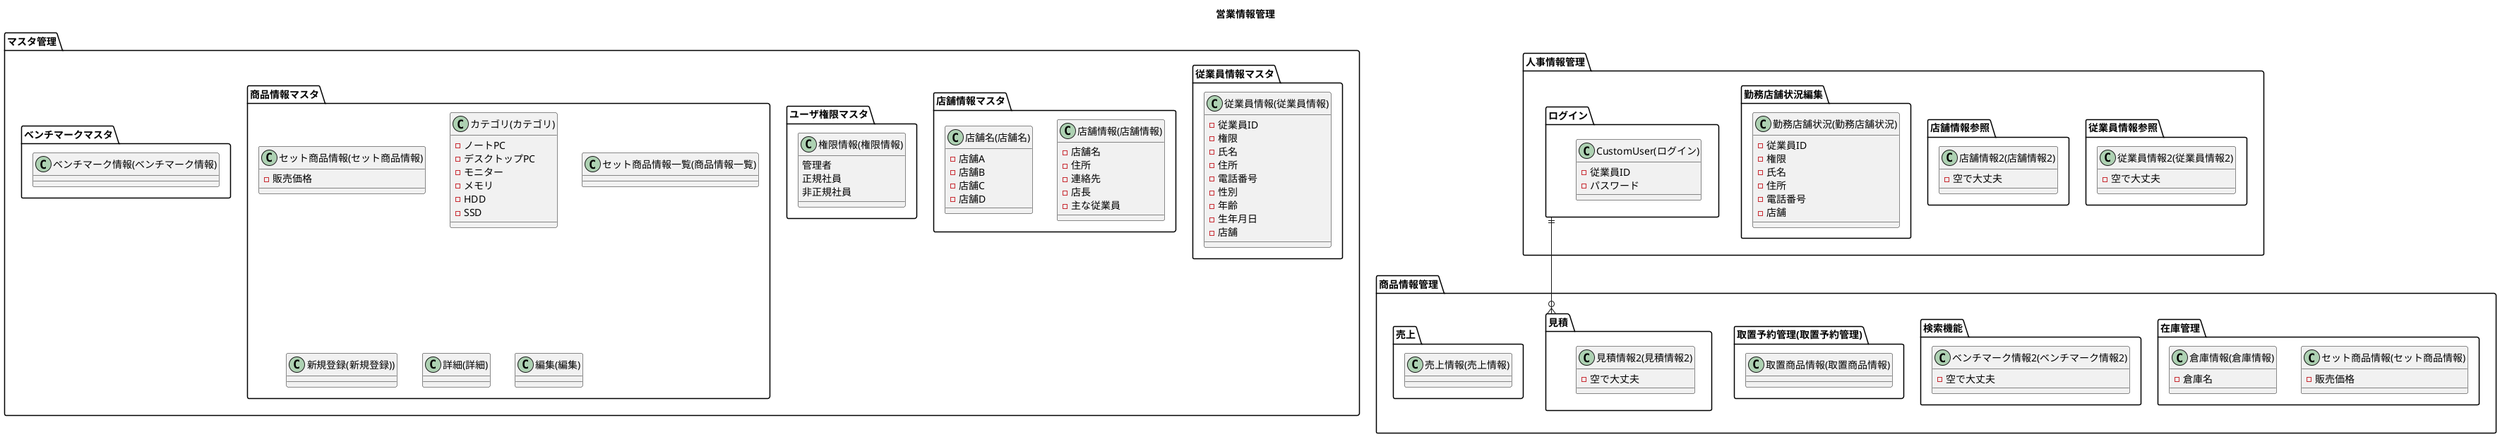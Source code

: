 @startuml クラス図
' left to right direction

title 営業情報管理


package "マスタ管理" as mastermana {
    package 従業員情報マスタ{
        ' 従業員情報
        ' モデル
        class 従業員情報(従業員情報){
            -従業員ID
            -権限
            -氏名
            -住所
            -電話番号
            -性別
            -年齢
            -生年月日
            -店舗
        }
    }
    package "店舗情報マスタ"{
        ' 店舗情報
        ' モデル
        class 店舗情報(店舗情報){
            -店舗名
            -住所
            -連絡先
            -店長
            -主な従業員
        }
        class 店舗名(店舗名){
            -店舗A
            -店舗B
            -店舗C
            -店舗D
        }
    }
    package ユーザ権限マスタ{
        'ユーザ権限'
        ' モデル
        class 権限情報(権限情報){
            管理者
            正規社員
            非正規社員
        }
    }
    package 商品情報マスタ{
        ' 商品情報管理
        ' モデル
        class セット商品情報(セット商品情報){
            -販売価格
            ' 保留中
        }
        class カテゴリ(カテゴリ){
            -ノートPC
            -デスクトップPC
            -モニター
            -メモリ
            -HDD
            -SSD
        }
        ' コントローラ
        class セット商品情報一覧(商品情報一覧){}
        class 新規登録(新規登録)){}
        class 詳細(詳細){}
        class 編集(編集){}
    }
    package ベンチマークマスタ{
        ' ベンチマークマスタ
        ' モデル
        class ベンチマーク情報(ベンチマーク情報){
            ' 保留中
        }
    }
    ' package 売上情報マスタ{
        ' 売上情報
        ' モデル
        
}


package "商品情報管理" as itemmana {
    package 在庫管理{
        ' 商品情報管理
        ' モデル
        class セット商品情報(セット商品情報){
            -販売価格
            ' 保留中
        }
        class 倉庫情報(倉庫情報){
        -倉庫名
        ' +移動指示()
        }
    }
    package 検索機能{
        ' ベンチマークマスタ
        ' モデル
        class ベンチマーク情報2(ベンチマーク情報2){
            ' 保留中
            -空で大丈夫
        }
    }
    package 取置予約管理(取置予約管理){
        ' 取置商品情報
        ' モデル
        class 取置商品情報(取置商品情報){}
    }
    package 見積{
        class 見積情報2(見積情報2){
            -空で大丈夫
        }
    }
    package 売上{
        ' 売上情報
        ' モデル
        class 売上情報(売上情報){}
    }
    
    
}


package "人事情報管理" as huremana {
    package 従業員情報参照{
        class 従業員情報2(従業員情報2){
            -空で大丈夫
        }
    }
    package 店舗情報参照{
        class 店舗情報2(店舗情報2){
            -空で大丈夫
        }
    }
    package 勤務店舗状況編集{
        class 勤務店舗状況(勤務店舗状況){
            -従業員ID
            -権限
            -氏名
            -住所
            -電話番号
            -店舗
        }
    }
    package ログイン{
        ' ログイン'
        ' モデル
        ' class "django-allauth(ログイン)" as da{
        '     -従業員ID
        '     -パスワード
        '     ' +ログイン()
        ' }
        class CustomUser(ログイン){
            -従業員ID
            -パスワード
        }
    }
}


ログイン||-d-o{見積

' class Meta{
'     -保留
' }

' itemmana -[hidden]- huremana
' mastermana -[hidden]down- itemmana
' mastermana -[hidden]down- huremana

' 要素の書き出しから


' CustomUser +-- Meta
@enduml
